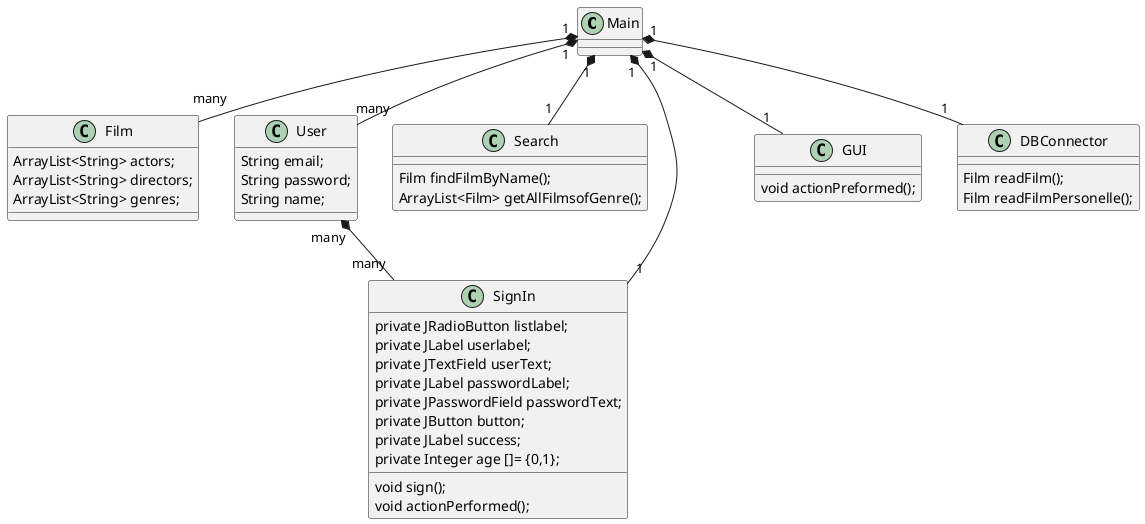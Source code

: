 @startuml SP5

class Main{
    
}

class Film{
    ArrayList<String> actors;
    ArrayList<String> directors;
    ArrayList<String> genres;
}

class User{
    String email;
    String password;
    String name;
}

class Search{
    Film findFilmByName();
    ArrayList<Film> getAllFilmsofGenre();
}

class SignIn{
    private JRadioButton listlabel;
    private JLabel userlabel;
    private JTextField userText;
    private JLabel passwordLabel;
    private JPasswordField passwordText;
    private JButton button;
    private JLabel success;
    private Integer age []= {0,1};
    void sign();
    void actionPerformed();
}

class GUI{
    void actionPreformed();

}

class DBConnector{
    Film readFilm();
    Film readFilmPersonelle();
}


Main "1" *-- "1" SignIn
Main "1" *-- "1" DBConnector
Main "1" *-- "1" Search
Main "1" *-- "many" User
Main "1" *-- "1" GUI
Main "1" *-- "many" Film
User "many" *-- "many" SignIn

@enduml

/'
Class relationships:
<|-- Extention
*-- Composition
o-- Aggregation
'/